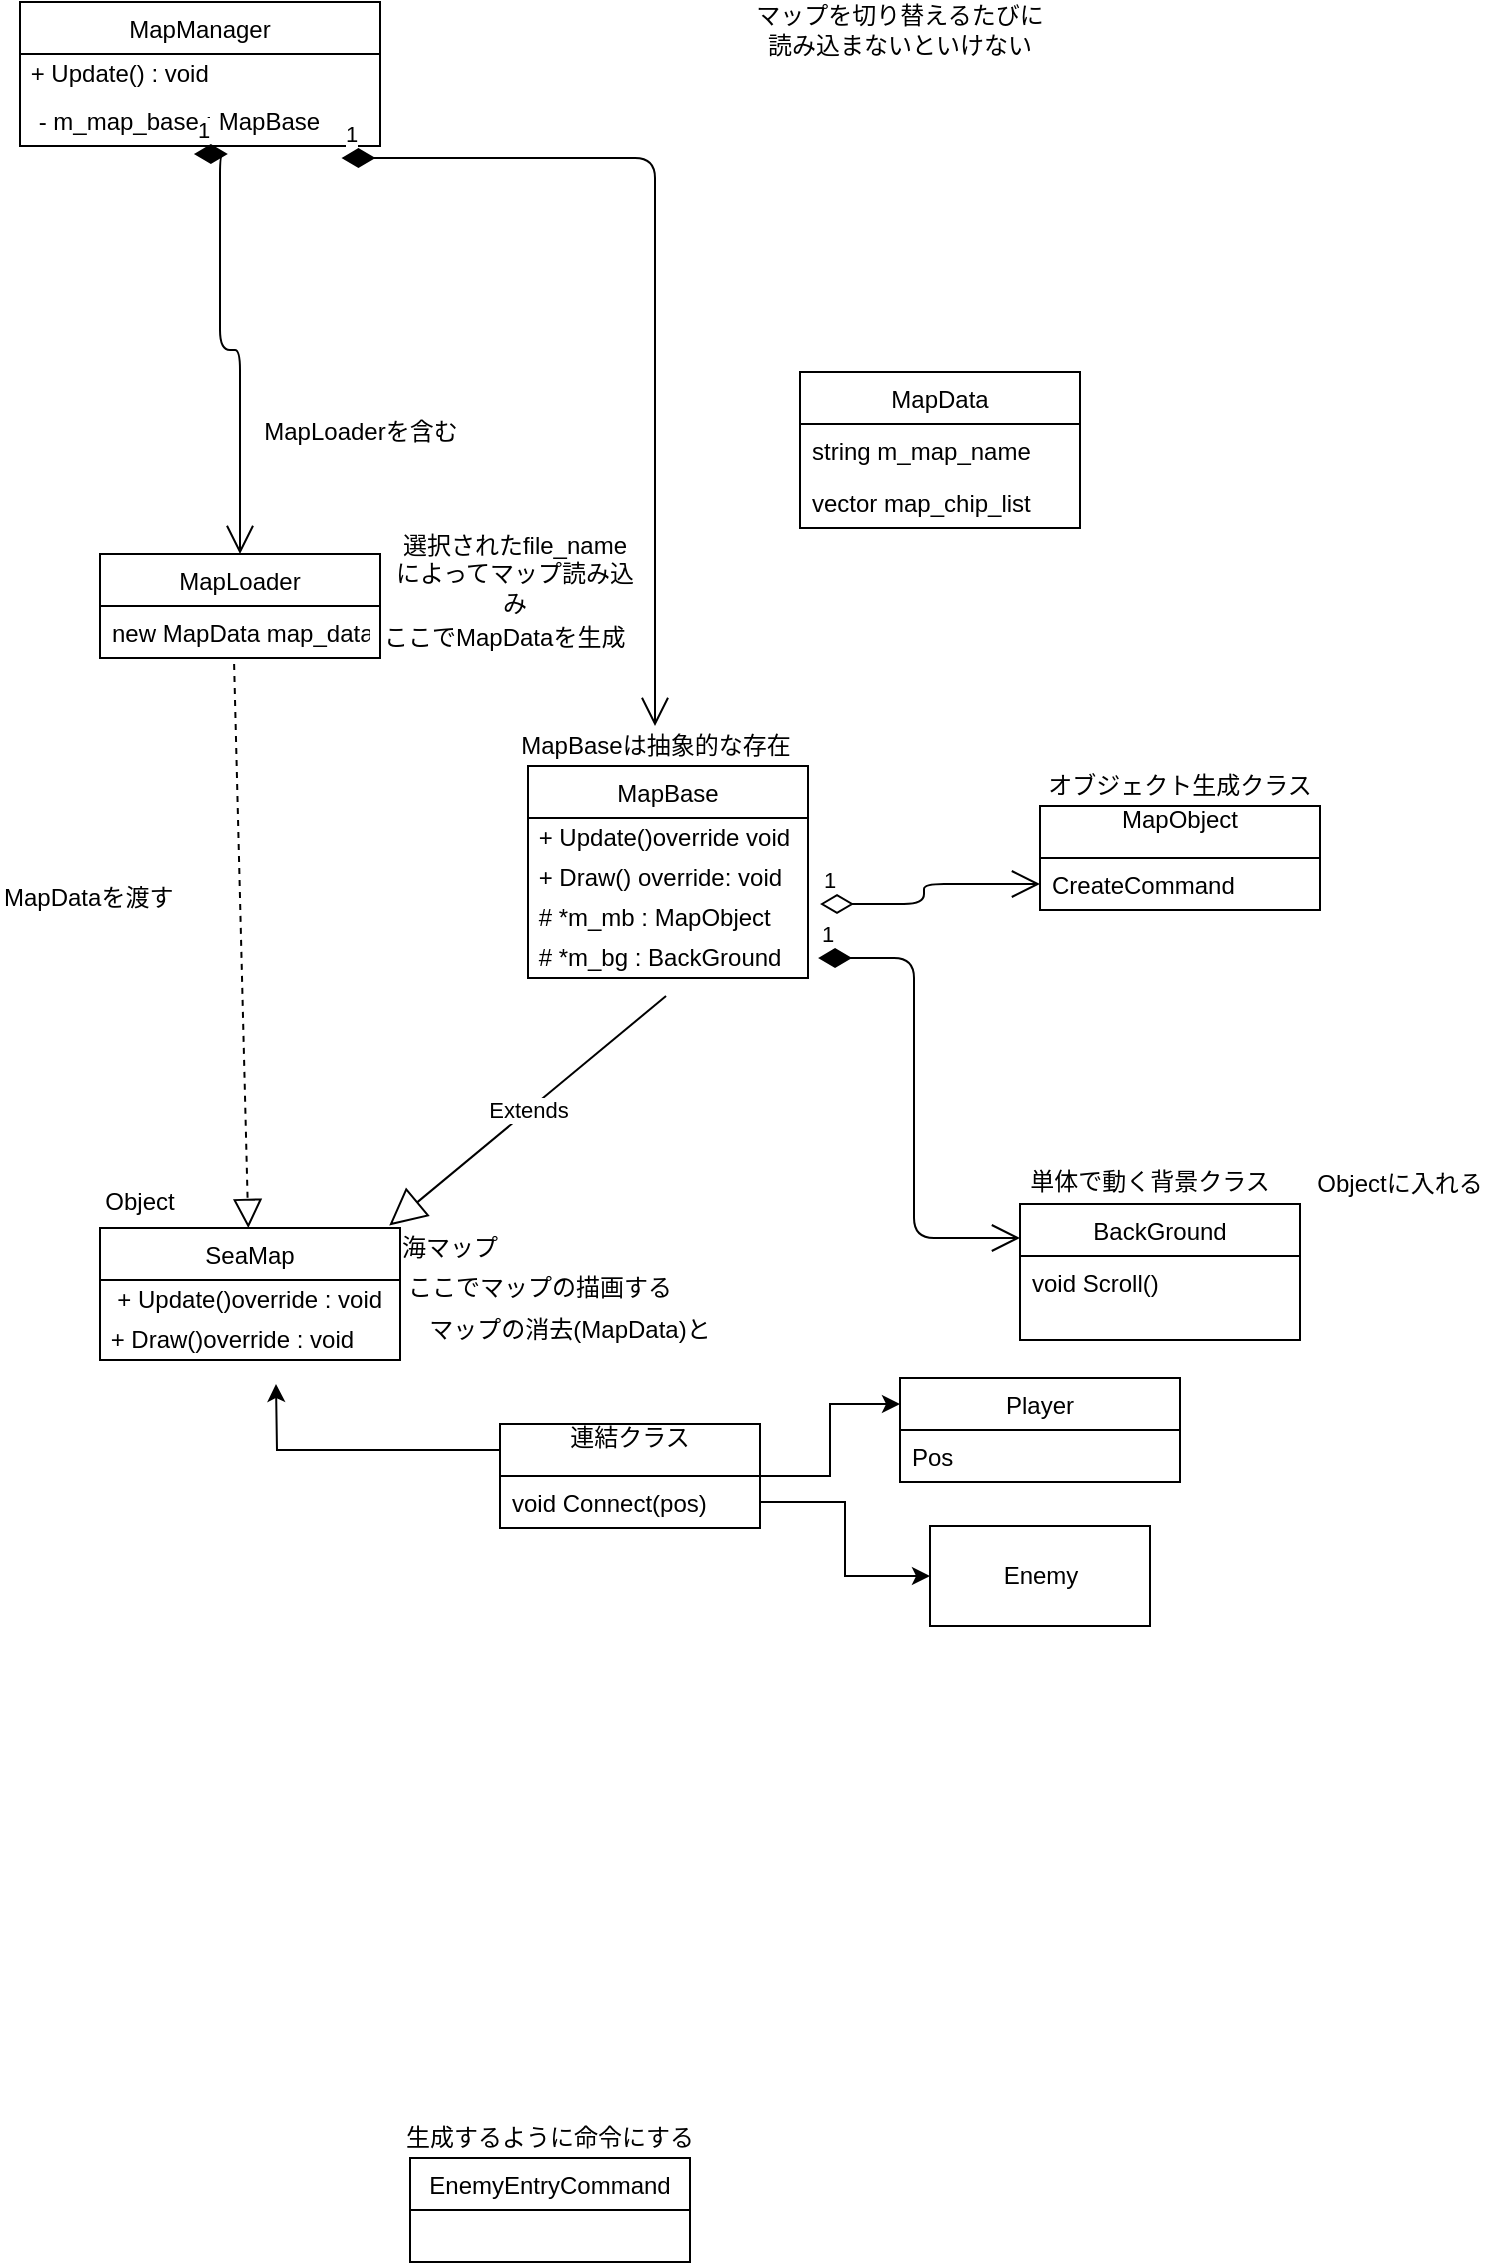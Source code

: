 <mxfile type="device" version="10.6.0"><diagram id="xTNNUZWJjUPpHx_xsbex" name="Page-1"><mxGraphModel grid="1" shadow="0" math="0" pageHeight="2336" pageWidth="1654" pageScale="1" page="1" fold="1" arrows="1" connect="1" tooltips="1" guides="1" gridSize="10" dy="714" dx="674"><root><mxCell id="0" /><mxCell id="1" parent="0" /><mxCell id="iN4CbJ1sU2l26RAUDO5d-1" value="MapLoader" parent="1" style="swimlane;fontStyle=0;childLayout=stackLayout;horizontal=1;startSize=26;fillColor=none;horizontalStack=0;resizeParent=1;resizeParentMax=0;resizeLast=0;collapsible=1;marginBottom=0;" vertex="1"><mxGeometry as="geometry" y="338" x="280" width="140" height="52" /></mxCell><mxCell id="iN4CbJ1sU2l26RAUDO5d-2" value="new MapData map_data" parent="iN4CbJ1sU2l26RAUDO5d-1" style="text;strokeColor=none;fillColor=none;align=left;verticalAlign=top;spacingLeft=4;spacingRight=4;overflow=hidden;rotatable=0;points=[[0,0.5],[1,0.5]];portConstraint=eastwest;" vertex="1"><mxGeometry as="geometry" y="26" width="140" height="26" /></mxCell><mxCell id="iN4CbJ1sU2l26RAUDO5d-5" value="MapManager" parent="1" style="swimlane;fontStyle=0;childLayout=stackLayout;horizontal=1;startSize=26;fillColor=none;horizontalStack=0;resizeParent=1;resizeParentMax=0;resizeLast=0;collapsible=1;marginBottom=0;" vertex="1"><mxGeometry as="geometry" y="62" x="240" width="180" height="72" /></mxCell><mxCell id="z7THkcAo65bA55OMj5YY-34" value="&amp;nbsp;+ Update() : void" parent="iN4CbJ1sU2l26RAUDO5d-5" style="text;html=1;resizable=0;points=[];autosize=1;align=left;verticalAlign=top;spacingTop=-4;" vertex="1"><mxGeometry as="geometry" y="26" width="180" height="20" /></mxCell><mxCell id="iN4CbJ1sU2l26RAUDO5d-6" value=" - m_map_base : MapBase" parent="iN4CbJ1sU2l26RAUDO5d-5" style="text;strokeColor=none;fillColor=none;align=left;verticalAlign=top;spacingLeft=4;spacingRight=4;overflow=hidden;rotatable=0;points=[[0,0.5],[1,0.5]];portConstraint=eastwest;" vertex="1"><mxGeometry as="geometry" y="46" width="180" height="26" /></mxCell><mxCell id="iN4CbJ1sU2l26RAUDO5d-13" value="BackGround" parent="1" style="swimlane;fontStyle=0;childLayout=stackLayout;horizontal=1;startSize=26;fillColor=none;horizontalStack=0;resizeParent=1;resizeParentMax=0;resizeLast=0;collapsible=1;marginBottom=0;" vertex="1"><mxGeometry as="geometry" y="663" x="740" width="140" height="68" /></mxCell><mxCell id="iN4CbJ1sU2l26RAUDO5d-14" value="void Scroll()" parent="iN4CbJ1sU2l26RAUDO5d-13" style="text;strokeColor=none;fillColor=none;align=left;verticalAlign=top;spacingLeft=4;spacingRight=4;overflow=hidden;rotatable=0;points=[[0,0.5],[1,0.5]];portConstraint=eastwest;" vertex="1"><mxGeometry as="geometry" y="26" width="140" height="42" /></mxCell><mxCell id="iN4CbJ1sU2l26RAUDO5d-36" value="MapObject&#10;" parent="1" style="swimlane;fontStyle=0;childLayout=stackLayout;horizontal=1;startSize=26;fillColor=none;horizontalStack=0;resizeParent=1;resizeParentMax=0;resizeLast=0;collapsible=1;marginBottom=0;" vertex="1"><mxGeometry as="geometry" y="464" x="750" width="140" height="52" /></mxCell><mxCell id="iN4CbJ1sU2l26RAUDO5d-37" value="CreateCommand" parent="iN4CbJ1sU2l26RAUDO5d-36" style="text;strokeColor=none;fillColor=none;align=left;verticalAlign=top;spacingLeft=4;spacingRight=4;overflow=hidden;rotatable=0;points=[[0,0.5],[1,0.5]];portConstraint=eastwest;" vertex="1"><mxGeometry as="geometry" y="26" width="140" height="26" /></mxCell><mxCell id="PaVRPMCdmjg0SveW1SbH-1" value="単体で動く背景クラス&lt;br&gt;" parent="1" style="text;html=1;strokeColor=none;fillColor=none;align=center;verticalAlign=middle;whiteSpace=wrap;rounded=0;" vertex="1"><mxGeometry as="geometry" y="642" x="740" width="130" height="20" /></mxCell><mxCell id="PaVRPMCdmjg0SveW1SbH-2" value="EnemyEntryCommand" parent="1" style="swimlane;fontStyle=0;childLayout=stackLayout;horizontal=1;startSize=26;fillColor=none;horizontalStack=0;resizeParent=1;resizeParentMax=0;resizeLast=0;collapsible=1;marginBottom=0;" vertex="1"><mxGeometry as="geometry" y="1140" x="435" width="140" height="52" /></mxCell><mxCell id="PaVRPMCdmjg0SveW1SbH-17" value="選択されたfile_nameによってマップ読み込み&lt;br&gt;" parent="1" style="text;html=1;strokeColor=none;fillColor=none;align=center;verticalAlign=middle;whiteSpace=wrap;rounded=0;" vertex="1"><mxGeometry as="geometry" y="338" x="425" width="125" height="20" /></mxCell><mxCell id="PaVRPMCdmjg0SveW1SbH-18" value="MapData" parent="1" style="swimlane;fontStyle=0;childLayout=stackLayout;horizontal=1;startSize=26;fillColor=none;horizontalStack=0;resizeParent=1;resizeParentMax=0;resizeLast=0;collapsible=1;marginBottom=0;" vertex="1"><mxGeometry as="geometry" y="247" x="630" width="140" height="78" /></mxCell><mxCell id="PaVRPMCdmjg0SveW1SbH-19" value="string m_map_name" parent="PaVRPMCdmjg0SveW1SbH-18" style="text;strokeColor=none;fillColor=none;align=left;verticalAlign=top;spacingLeft=4;spacingRight=4;overflow=hidden;rotatable=0;points=[[0,0.5],[1,0.5]];portConstraint=eastwest;" vertex="1"><mxGeometry as="geometry" y="26" width="140" height="26" /></mxCell><mxCell id="PaVRPMCdmjg0SveW1SbH-20" value="vector map_chip_list" parent="PaVRPMCdmjg0SveW1SbH-18" style="text;strokeColor=none;fillColor=none;align=left;verticalAlign=top;spacingLeft=4;spacingRight=4;overflow=hidden;rotatable=0;points=[[0,0.5],[1,0.5]];portConstraint=eastwest;" vertex="1"><mxGeometry as="geometry" y="52" width="140" height="26" /></mxCell><mxCell id="PaVRPMCdmjg0SveW1SbH-31" value="マップを切り替えるたびに&lt;br&gt;読み込まないといけない&lt;br&gt;" parent="1" style="text;html=1;strokeColor=none;fillColor=none;align=center;verticalAlign=middle;whiteSpace=wrap;rounded=0;" vertex="1"><mxGeometry as="geometry" y="66" x="600" width="160" height="20" /></mxCell><mxCell id="PaVRPMCdmjg0SveW1SbH-34" value="MapBase" parent="1" style="swimlane;fontStyle=0;childLayout=stackLayout;horizontal=1;startSize=26;fillColor=none;horizontalStack=0;resizeParent=1;resizeParentMax=0;resizeLast=0;collapsible=1;marginBottom=0;" vertex="1"><mxGeometry as="geometry" y="444" x="494" width="140" height="106" /></mxCell><mxCell id="z7THkcAo65bA55OMj5YY-38" value="&amp;nbsp;+ Update()override void" parent="PaVRPMCdmjg0SveW1SbH-34" style="text;html=1;resizable=0;points=[];autosize=1;align=left;verticalAlign=top;spacingTop=-4;" vertex="1"><mxGeometry as="geometry" y="26" width="140" height="20" /></mxCell><mxCell id="z7THkcAo65bA55OMj5YY-39" value="&amp;nbsp;+ Draw() override: void" parent="PaVRPMCdmjg0SveW1SbH-34" style="text;html=1;resizable=0;points=[];autosize=1;align=left;verticalAlign=top;spacingTop=-4;" vertex="1"><mxGeometry as="geometry" y="46" width="140" height="20" /></mxCell><mxCell id="z7THkcAo65bA55OMj5YY-22" value="&lt;span&gt;&amp;nbsp;# *m_mb :&amp;nbsp;&lt;/span&gt;&lt;span&gt;MapObject&lt;/span&gt;" parent="PaVRPMCdmjg0SveW1SbH-34" style="text;html=1;resizable=0;points=[];autosize=1;align=left;verticalAlign=top;spacingTop=-4;" vertex="1"><mxGeometry as="geometry" y="66" width="140" height="20" /></mxCell><mxCell id="z7THkcAo65bA55OMj5YY-21" value="&lt;span&gt;&amp;nbsp;# *m_bg : &lt;/span&gt;&lt;span&gt;BackGround&lt;/span&gt;" parent="PaVRPMCdmjg0SveW1SbH-34" style="text;html=1;resizable=0;points=[];autosize=1;align=left;verticalAlign=top;spacingTop=-4;" vertex="1"><mxGeometry as="geometry" y="86" width="140" height="20" /></mxCell><mxCell id="PaVRPMCdmjg0SveW1SbH-38" value="SeaMap" parent="1" style="swimlane;fontStyle=0;childLayout=stackLayout;horizontal=1;startSize=26;fillColor=none;horizontalStack=0;resizeParent=1;resizeParentMax=0;resizeLast=0;collapsible=1;marginBottom=0;" vertex="1"><mxGeometry as="geometry" y="675" x="280" width="150" height="66" /></mxCell><mxCell id="z7THkcAo65bA55OMj5YY-25" value="&amp;nbsp; + Update()override : void" parent="PaVRPMCdmjg0SveW1SbH-38" style="text;html=1;resizable=0;points=[];autosize=1;align=left;verticalAlign=top;spacingTop=-4;" vertex="1"><mxGeometry as="geometry" y="26" width="150" height="20" /></mxCell><mxCell id="z7THkcAo65bA55OMj5YY-32" value="&amp;nbsp;+ Draw()override : void" parent="PaVRPMCdmjg0SveW1SbH-38" style="text;html=1;resizable=0;points=[];autosize=1;align=left;verticalAlign=top;spacingTop=-4;" vertex="1"><mxGeometry as="geometry" y="46" width="150" height="20" /></mxCell><mxCell id="PaVRPMCdmjg0SveW1SbH-42" value="MapBaseは抽象的な存在" parent="1" style="text;html=1;strokeColor=none;fillColor=none;align=center;verticalAlign=middle;whiteSpace=wrap;rounded=0;" vertex="1"><mxGeometry as="geometry" y="424" x="462.5" width="190" height="20" /></mxCell><mxCell id="PaVRPMCdmjg0SveW1SbH-44" value="Extends" parent="1" style="endArrow=block;endSize=16;endFill=0;html=1;exitX=0.493;exitY=1.45;exitDx=0;exitDy=0;exitPerimeter=0;entryX=0.964;entryY=-0.019;entryDx=0;entryDy=0;entryPerimeter=0;" source="z7THkcAo65bA55OMj5YY-21" edge="1" target="PaVRPMCdmjg0SveW1SbH-38"><mxGeometry as="geometry" width="160" relative="1"><mxPoint as="sourcePoint" y="536" x="563" /><mxPoint as="targetPoint" y="624" x="404" /></mxGeometry></mxCell><mxCell id="PaVRPMCdmjg0SveW1SbH-47" value="生成するように命令にする&lt;br&gt;" parent="1" style="text;html=1;strokeColor=none;fillColor=none;align=center;verticalAlign=middle;whiteSpace=wrap;rounded=0;" vertex="1"><mxGeometry as="geometry" y="1120" x="430" width="150" height="20" /></mxCell><mxCell id="Nqm5B6lv2lz9BLwQ-ERy-6" value="海マップ&lt;br&gt;" parent="1" style="text;html=1;strokeColor=none;fillColor=none;align=center;verticalAlign=middle;whiteSpace=wrap;rounded=0;" vertex="1"><mxGeometry as="geometry" y="675" x="420" width="70" height="20" /></mxCell><mxCell id="va03k59O1o7LEfdZNvkc-1" value="MapLoaderを含む" parent="1" style="text;html=1;strokeColor=none;fillColor=none;align=center;verticalAlign=middle;whiteSpace=wrap;rounded=0;" vertex="1"><mxGeometry as="geometry" y="266.5" x="357.5" width="105" height="20" /></mxCell><mxCell id="va03k59O1o7LEfdZNvkc-4" value="1" parent="1" style="endArrow=open;html=1;endSize=12;startArrow=diamondThin;startSize=14;startFill=1;edgeStyle=orthogonalEdgeStyle;align=left;verticalAlign=bottom;exitX=0.893;exitY=1.231;exitDx=0;exitDy=0;entryX=0.5;entryY=0;entryDx=0;entryDy=0;exitPerimeter=0;" source="iN4CbJ1sU2l26RAUDO5d-6" edge="1" target="PaVRPMCdmjg0SveW1SbH-42"><mxGeometry as="geometry" y="3" x="-1" relative="1"><mxPoint as="sourcePoint" y="140" x="420" /><mxPoint as="targetPoint" y="580" x="780" /></mxGeometry></mxCell><mxCell id="va03k59O1o7LEfdZNvkc-9" value="Object" parent="1" style="text;html=1;strokeColor=none;fillColor=none;align=center;verticalAlign=middle;whiteSpace=wrap;rounded=0;" vertex="1"><mxGeometry as="geometry" y="652" x="280" width="40" height="20" /></mxCell><mxCell id="va03k59O1o7LEfdZNvkc-10" value="Objectに入れる" parent="1" style="text;html=1;strokeColor=none;fillColor=none;align=center;verticalAlign=middle;whiteSpace=wrap;rounded=0;" vertex="1"><mxGeometry as="geometry" y="643" x="880" width="100" height="20" /></mxCell><mxCell id="va03k59O1o7LEfdZNvkc-11" value="" parent="1" style="endArrow=block;dashed=1;endFill=0;endSize=12;html=1;exitX=0.479;exitY=1.115;exitDx=0;exitDy=0;exitPerimeter=0;" source="iN4CbJ1sU2l26RAUDO5d-2" edge="1" target="PaVRPMCdmjg0SveW1SbH-38"><mxGeometry as="geometry" width="160" relative="1"><mxPoint as="sourcePoint" y="500" x="180" /><mxPoint as="targetPoint" y="500" x="340" /></mxGeometry></mxCell><mxCell id="va03k59O1o7LEfdZNvkc-12" value="&lt;br&gt;" parent="1" style="text;html=1;strokeColor=none;fillColor=none;align=center;verticalAlign=middle;whiteSpace=wrap;rounded=0;" vertex="1"><mxGeometry as="geometry" y="510" x="360" width="120" height="20" /></mxCell><mxCell id="va03k59O1o7LEfdZNvkc-13" value="ここでマップの描画する&lt;br&gt;" parent="1" style="text;html=1;strokeColor=none;fillColor=none;align=center;verticalAlign=middle;whiteSpace=wrap;rounded=0;" vertex="1"><mxGeometry as="geometry" y="695" x="430" width="140" height="20" /></mxCell><mxCell id="va03k59O1o7LEfdZNvkc-14" value="マップの消去(MapData)と&lt;br&gt;" parent="1" style="text;html=1;strokeColor=none;fillColor=none;align=center;verticalAlign=middle;whiteSpace=wrap;rounded=0;" vertex="1"><mxGeometry as="geometry" y="716" x="440" width="150" height="20" /></mxCell><mxCell id="i0ZoRfjINqD9deUMzCj1-3" value="Player" parent="1" style="swimlane;fontStyle=0;childLayout=stackLayout;horizontal=1;startSize=26;fillColor=none;horizontalStack=0;resizeParent=1;resizeParentMax=0;resizeLast=0;collapsible=1;marginBottom=0;" vertex="1"><mxGeometry as="geometry" y="750" x="680" width="140" height="52" /></mxCell><mxCell id="i0ZoRfjINqD9deUMzCj1-4" value="Pos" parent="i0ZoRfjINqD9deUMzCj1-3" style="text;strokeColor=none;fillColor=none;align=left;verticalAlign=top;spacingLeft=4;spacingRight=4;overflow=hidden;rotatable=0;points=[[0,0.5],[1,0.5]];portConstraint=eastwest;" vertex="1"><mxGeometry as="geometry" y="26" width="140" height="26" /></mxCell><mxCell id="i0ZoRfjINqD9deUMzCj1-14" parent="1" style="edgeStyle=orthogonalEdgeStyle;rounded=0;orthogonalLoop=1;jettySize=auto;html=1;entryX=0;entryY=0.25;entryDx=0;entryDy=0;" source="i0ZoRfjINqD9deUMzCj1-10" edge="1" target="i0ZoRfjINqD9deUMzCj1-3"><mxGeometry as="geometry" relative="1" /></mxCell><mxCell id="i0ZoRfjINqD9deUMzCj1-15" parent="1" style="edgeStyle=orthogonalEdgeStyle;rounded=0;orthogonalLoop=1;jettySize=auto;html=1;exitX=0;exitY=0.25;exitDx=0;exitDy=0;entryX=0.629;entryY=1.04;entryDx=0;entryDy=0;entryPerimeter=0;" source="i0ZoRfjINqD9deUMzCj1-10" edge="1"><mxGeometry as="geometry" relative="1"><mxPoint as="targetPoint" y="753" x="368" /></mxGeometry></mxCell><mxCell id="i0ZoRfjINqD9deUMzCj1-10" value="連結クラス&#10;" parent="1" style="swimlane;fontStyle=0;childLayout=stackLayout;horizontal=1;startSize=26;fillColor=none;horizontalStack=0;resizeParent=1;resizeParentMax=0;resizeLast=0;collapsible=1;marginBottom=0;" vertex="1"><mxGeometry as="geometry" y="773" x="480" width="130" height="52" /></mxCell><mxCell id="i0ZoRfjINqD9deUMzCj1-11" value="void Connect(pos)" parent="i0ZoRfjINqD9deUMzCj1-10" style="text;strokeColor=none;fillColor=none;align=left;verticalAlign=top;spacingLeft=4;spacingRight=4;overflow=hidden;rotatable=0;points=[[0,0.5],[1,0.5]];portConstraint=eastwest;" vertex="1"><mxGeometry as="geometry" y="26" width="130" height="26" /></mxCell><mxCell id="i0ZoRfjINqD9deUMzCj1-16" value="Enemy" parent="1" style="html=1;" vertex="1"><mxGeometry as="geometry" y="824" x="695" width="110" height="50" /></mxCell><mxCell id="i0ZoRfjINqD9deUMzCj1-17" parent="1" style="edgeStyle=orthogonalEdgeStyle;rounded=0;orthogonalLoop=1;jettySize=auto;html=1;exitX=1;exitY=0.5;exitDx=0;exitDy=0;entryX=0;entryY=0.5;entryDx=0;entryDy=0;" source="i0ZoRfjINqD9deUMzCj1-11" edge="1" target="i0ZoRfjINqD9deUMzCj1-16"><mxGeometry as="geometry" relative="1" /></mxCell><mxCell id="z7THkcAo65bA55OMj5YY-31" value="MapDataを渡す" parent="1" style="text;html=1;resizable=0;points=[];autosize=1;align=left;verticalAlign=top;spacingTop=-4;" vertex="1"><mxGeometry as="geometry" y="500" x="230" width="100" height="20" /></mxCell><mxCell id="z7THkcAo65bA55OMj5YY-36" value="1" parent="1" style="endArrow=open;html=1;endSize=12;startArrow=diamondThin;startSize=14;startFill=1;edgeStyle=orthogonalEdgeStyle;align=left;verticalAlign=bottom;exitX=0.483;exitY=1.154;exitDx=0;exitDy=0;exitPerimeter=0;" source="iN4CbJ1sU2l26RAUDO5d-6" edge="1" target="iN4CbJ1sU2l26RAUDO5d-1"><mxGeometry as="geometry" y="3" x="-1" relative="1"><mxPoint as="sourcePoint" y="240" x="260" /><mxPoint as="targetPoint" y="240" x="420" /><Array as="points"><mxPoint y="138" x="340" /><mxPoint y="236" x="340" /><mxPoint y="236" x="350" /></Array></mxGeometry></mxCell><mxCell id="z7THkcAo65bA55OMj5YY-40" value="1" parent="1" style="endArrow=open;html=1;endSize=12;startArrow=diamondThin;startSize=14;startFill=1;edgeStyle=orthogonalEdgeStyle;align=left;verticalAlign=bottom;exitX=1.036;exitY=0.5;exitDx=0;exitDy=0;exitPerimeter=0;entryX=0;entryY=0.25;entryDx=0;entryDy=0;" source="z7THkcAo65bA55OMj5YY-21" edge="1" target="iN4CbJ1sU2l26RAUDO5d-13"><mxGeometry as="geometry" y="3" x="-1" relative="1"><mxPoint as="sourcePoint" y="570" x="680" /><mxPoint as="targetPoint" y="570" x="840" /></mxGeometry></mxCell><mxCell id="iN4CbJ1sU2l26RAUDO5d-40" value="オブジェクト生成クラス&lt;br&gt;" parent="1" style="text;html=1;strokeColor=none;fillColor=none;align=center;verticalAlign=middle;whiteSpace=wrap;rounded=0;" vertex="1"><mxGeometry as="geometry" y="444" x="750" width="140" height="20" /></mxCell><mxCell id="z7THkcAo65bA55OMj5YY-42" value="1" parent="1" style="endArrow=open;html=1;endSize=12;startArrow=diamondThin;startSize=14;startFill=0;edgeStyle=orthogonalEdgeStyle;align=left;verticalAlign=bottom;exitX=1.043;exitY=0.15;exitDx=0;exitDy=0;exitPerimeter=0;entryX=0;entryY=0.5;entryDx=0;entryDy=0;" source="z7THkcAo65bA55OMj5YY-22" edge="1" target="iN4CbJ1sU2l26RAUDO5d-37"><mxGeometry as="geometry" y="3" x="-1" relative="1"><mxPoint as="sourcePoint" y="400" x="760" /><mxPoint as="targetPoint" y="400" x="920" /></mxGeometry></mxCell><mxCell id="z7THkcAo65bA55OMj5YY-43" value="ここでMapDataを生成&lt;br&gt;" parent="1" style="text;html=1;resizable=0;points=[];autosize=1;align=left;verticalAlign=top;spacingTop=-4;" vertex="1"><mxGeometry as="geometry" y="370" x="420" width="140" height="20" /></mxCell></root></mxGraphModel></diagram></mxfile>